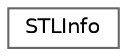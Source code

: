 digraph "Graphical Class Hierarchy"
{
 // INTERACTIVE_SVG=YES
 // LATEX_PDF_SIZE
  bgcolor="transparent";
  edge [fontname=Helvetica,fontsize=10,labelfontname=Helvetica,labelfontsize=10];
  node [fontname=Helvetica,fontsize=10,shape=box,height=0.2,width=0.4];
  rankdir="LR";
  Node0 [label="STLInfo",height=0.2,width=0.4,color="grey40", fillcolor="white", style="filled",URL="$d5/dc7/struct_s_t_l_info.html",tooltip="A struct contained the data for an STL class."];
}
